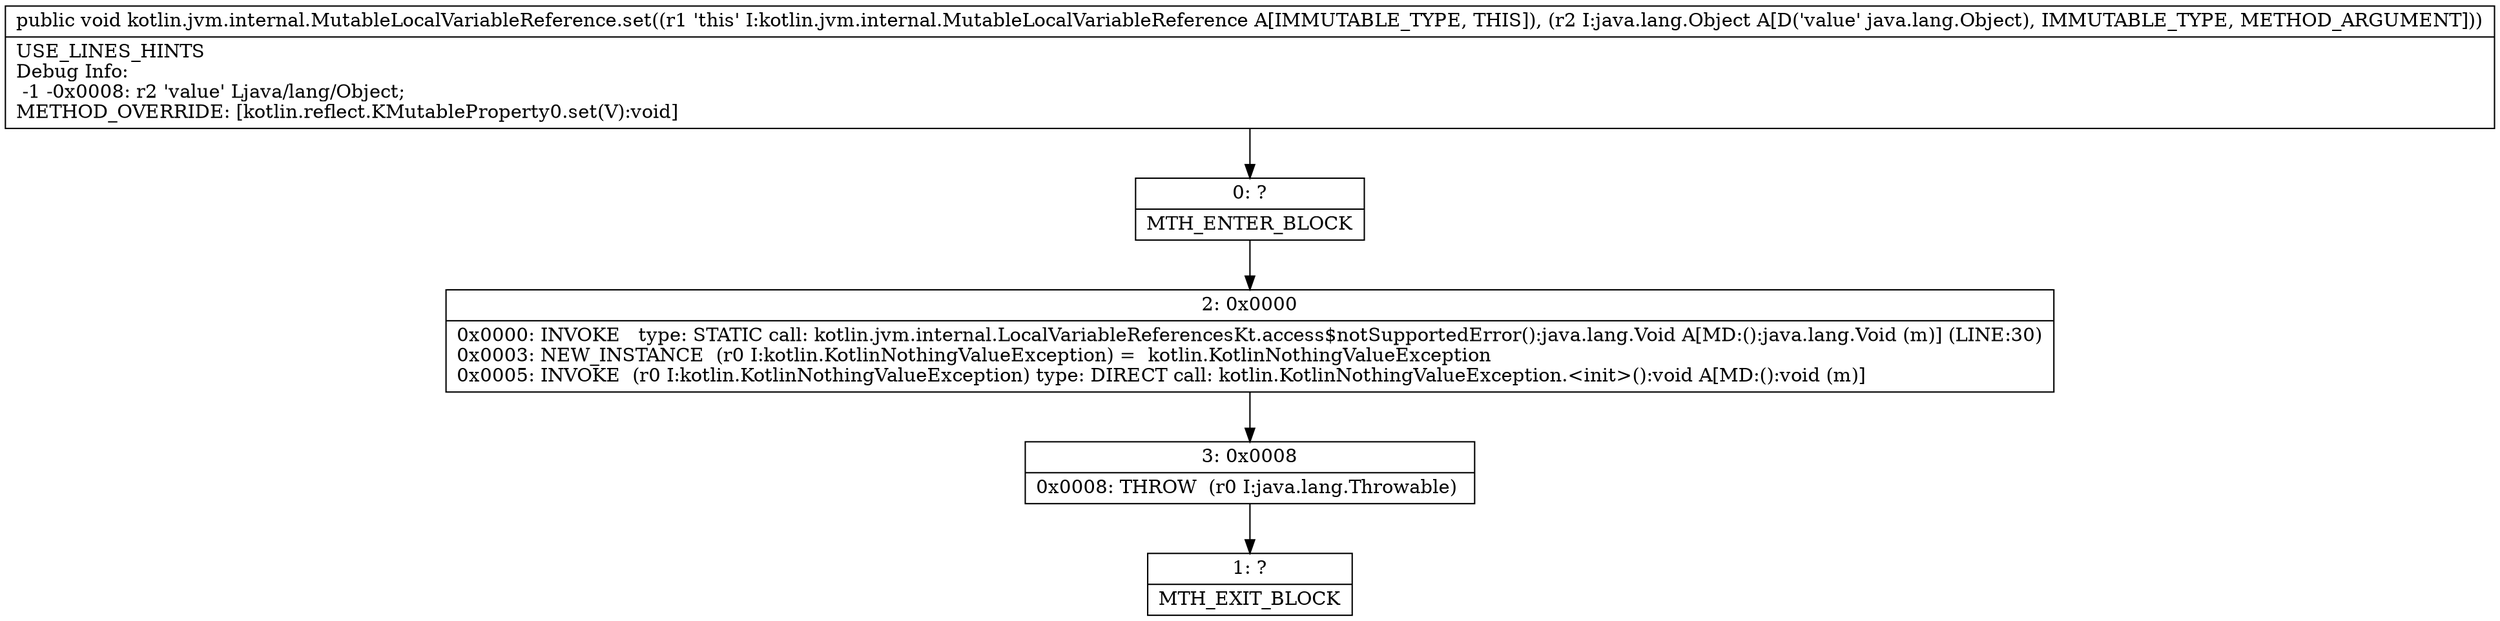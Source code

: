 digraph "CFG forkotlin.jvm.internal.MutableLocalVariableReference.set(Ljava\/lang\/Object;)V" {
Node_0 [shape=record,label="{0\:\ ?|MTH_ENTER_BLOCK\l}"];
Node_2 [shape=record,label="{2\:\ 0x0000|0x0000: INVOKE   type: STATIC call: kotlin.jvm.internal.LocalVariableReferencesKt.access$notSupportedError():java.lang.Void A[MD:():java.lang.Void (m)] (LINE:30)\l0x0003: NEW_INSTANCE  (r0 I:kotlin.KotlinNothingValueException) =  kotlin.KotlinNothingValueException \l0x0005: INVOKE  (r0 I:kotlin.KotlinNothingValueException) type: DIRECT call: kotlin.KotlinNothingValueException.\<init\>():void A[MD:():void (m)]\l}"];
Node_3 [shape=record,label="{3\:\ 0x0008|0x0008: THROW  (r0 I:java.lang.Throwable) \l}"];
Node_1 [shape=record,label="{1\:\ ?|MTH_EXIT_BLOCK\l}"];
MethodNode[shape=record,label="{public void kotlin.jvm.internal.MutableLocalVariableReference.set((r1 'this' I:kotlin.jvm.internal.MutableLocalVariableReference A[IMMUTABLE_TYPE, THIS]), (r2 I:java.lang.Object A[D('value' java.lang.Object), IMMUTABLE_TYPE, METHOD_ARGUMENT]))  | USE_LINES_HINTS\lDebug Info:\l  \-1 \-0x0008: r2 'value' Ljava\/lang\/Object;\lMETHOD_OVERRIDE: [kotlin.reflect.KMutableProperty0.set(V):void]\l}"];
MethodNode -> Node_0;Node_0 -> Node_2;
Node_2 -> Node_3;
Node_3 -> Node_1;
}

